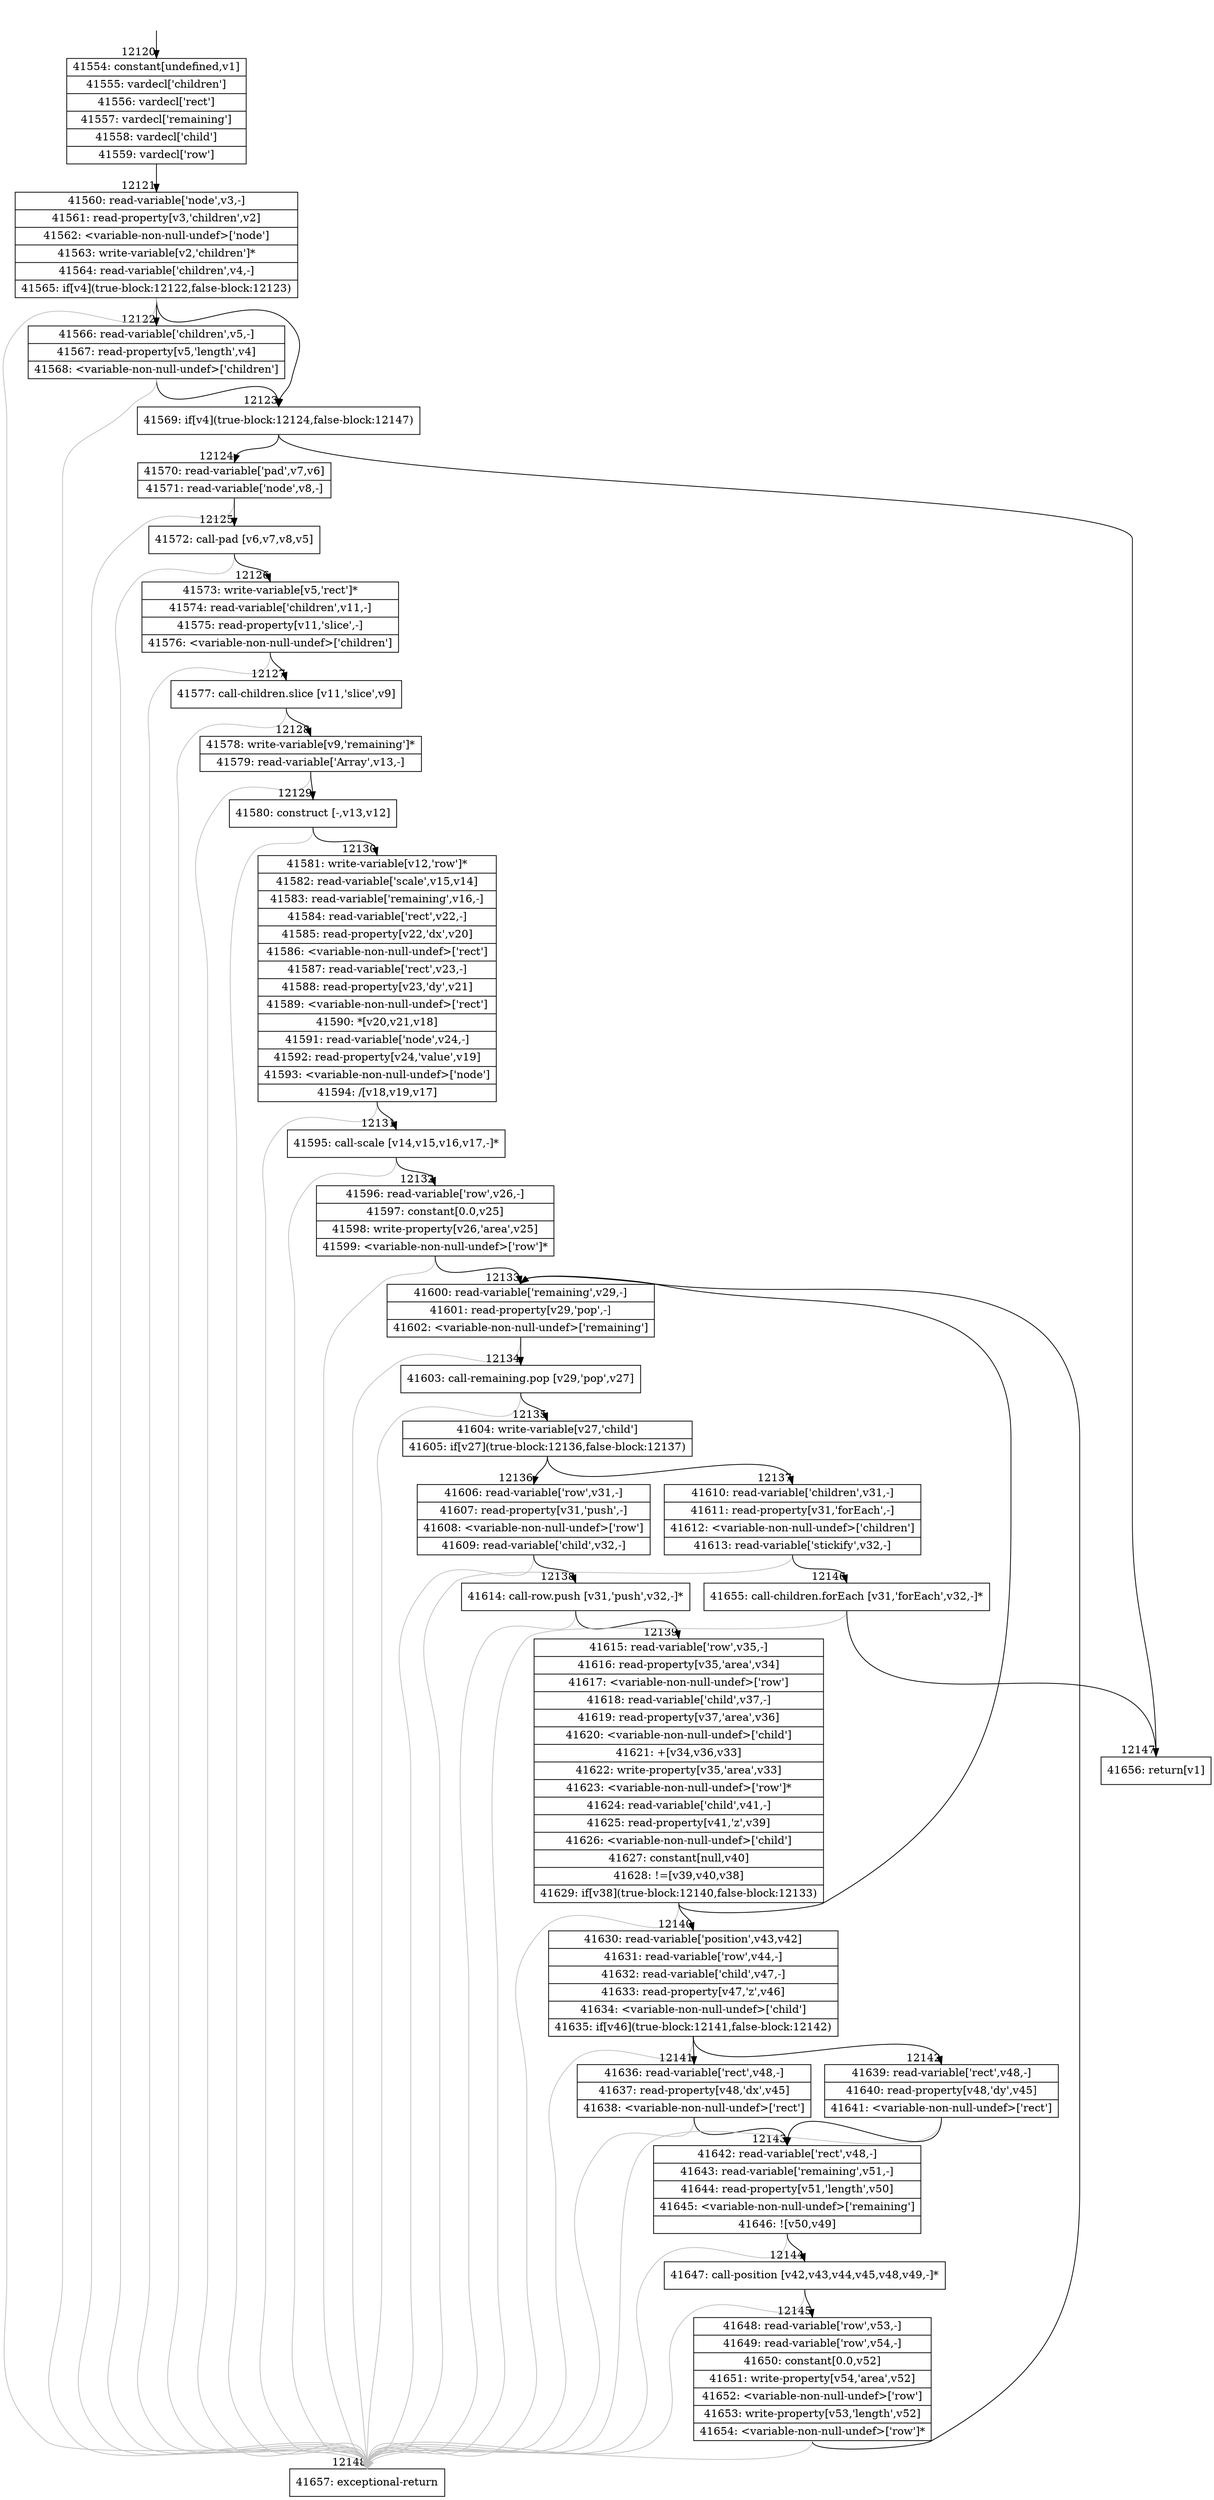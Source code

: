 digraph {
rankdir="TD"
BB_entry1118[shape=none,label=""];
BB_entry1118 -> BB12120 [tailport=s, headport=n, headlabel="    12120"]
BB12120 [shape=record label="{41554: constant[undefined,v1]|41555: vardecl['children']|41556: vardecl['rect']|41557: vardecl['remaining']|41558: vardecl['child']|41559: vardecl['row']}" ] 
BB12120 -> BB12121 [tailport=s, headport=n, headlabel="      12121"]
BB12121 [shape=record label="{41560: read-variable['node',v3,-]|41561: read-property[v3,'children',v2]|41562: \<variable-non-null-undef\>['node']|41563: write-variable[v2,'children']*|41564: read-variable['children',v4,-]|41565: if[v4](true-block:12122,false-block:12123)}" ] 
BB12121 -> BB12123 [tailport=s, headport=n, headlabel="      12123"]
BB12121 -> BB12122 [tailport=s, headport=n, headlabel="      12122"]
BB12121 -> BB12148 [tailport=s, headport=n, color=gray, headlabel="      12148"]
BB12122 [shape=record label="{41566: read-variable['children',v5,-]|41567: read-property[v5,'length',v4]|41568: \<variable-non-null-undef\>['children']}" ] 
BB12122 -> BB12123 [tailport=s, headport=n]
BB12122 -> BB12148 [tailport=s, headport=n, color=gray]
BB12123 [shape=record label="{41569: if[v4](true-block:12124,false-block:12147)}" ] 
BB12123 -> BB12124 [tailport=s, headport=n, headlabel="      12124"]
BB12123 -> BB12147 [tailport=s, headport=n, headlabel="      12147"]
BB12124 [shape=record label="{41570: read-variable['pad',v7,v6]|41571: read-variable['node',v8,-]}" ] 
BB12124 -> BB12125 [tailport=s, headport=n, headlabel="      12125"]
BB12124 -> BB12148 [tailport=s, headport=n, color=gray]
BB12125 [shape=record label="{41572: call-pad [v6,v7,v8,v5]}" ] 
BB12125 -> BB12126 [tailport=s, headport=n, headlabel="      12126"]
BB12125 -> BB12148 [tailport=s, headport=n, color=gray]
BB12126 [shape=record label="{41573: write-variable[v5,'rect']*|41574: read-variable['children',v11,-]|41575: read-property[v11,'slice',-]|41576: \<variable-non-null-undef\>['children']}" ] 
BB12126 -> BB12127 [tailport=s, headport=n, headlabel="      12127"]
BB12126 -> BB12148 [tailport=s, headport=n, color=gray]
BB12127 [shape=record label="{41577: call-children.slice [v11,'slice',v9]}" ] 
BB12127 -> BB12128 [tailport=s, headport=n, headlabel="      12128"]
BB12127 -> BB12148 [tailport=s, headport=n, color=gray]
BB12128 [shape=record label="{41578: write-variable[v9,'remaining']*|41579: read-variable['Array',v13,-]}" ] 
BB12128 -> BB12129 [tailport=s, headport=n, headlabel="      12129"]
BB12128 -> BB12148 [tailport=s, headport=n, color=gray]
BB12129 [shape=record label="{41580: construct [-,v13,v12]}" ] 
BB12129 -> BB12130 [tailport=s, headport=n, headlabel="      12130"]
BB12129 -> BB12148 [tailport=s, headport=n, color=gray]
BB12130 [shape=record label="{41581: write-variable[v12,'row']*|41582: read-variable['scale',v15,v14]|41583: read-variable['remaining',v16,-]|41584: read-variable['rect',v22,-]|41585: read-property[v22,'dx',v20]|41586: \<variable-non-null-undef\>['rect']|41587: read-variable['rect',v23,-]|41588: read-property[v23,'dy',v21]|41589: \<variable-non-null-undef\>['rect']|41590: *[v20,v21,v18]|41591: read-variable['node',v24,-]|41592: read-property[v24,'value',v19]|41593: \<variable-non-null-undef\>['node']|41594: /[v18,v19,v17]}" ] 
BB12130 -> BB12131 [tailport=s, headport=n, headlabel="      12131"]
BB12130 -> BB12148 [tailport=s, headport=n, color=gray]
BB12131 [shape=record label="{41595: call-scale [v14,v15,v16,v17,-]*}" ] 
BB12131 -> BB12132 [tailport=s, headport=n, headlabel="      12132"]
BB12131 -> BB12148 [tailport=s, headport=n, color=gray]
BB12132 [shape=record label="{41596: read-variable['row',v26,-]|41597: constant[0.0,v25]|41598: write-property[v26,'area',v25]|41599: \<variable-non-null-undef\>['row']*}" ] 
BB12132 -> BB12133 [tailport=s, headport=n, headlabel="      12133"]
BB12132 -> BB12148 [tailport=s, headport=n, color=gray]
BB12133 [shape=record label="{41600: read-variable['remaining',v29,-]|41601: read-property[v29,'pop',-]|41602: \<variable-non-null-undef\>['remaining']}" ] 
BB12133 -> BB12134 [tailport=s, headport=n, headlabel="      12134"]
BB12133 -> BB12148 [tailport=s, headport=n, color=gray]
BB12134 [shape=record label="{41603: call-remaining.pop [v29,'pop',v27]}" ] 
BB12134 -> BB12135 [tailport=s, headport=n, headlabel="      12135"]
BB12134 -> BB12148 [tailport=s, headport=n, color=gray]
BB12135 [shape=record label="{41604: write-variable[v27,'child']|41605: if[v27](true-block:12136,false-block:12137)}" ] 
BB12135 -> BB12136 [tailport=s, headport=n, headlabel="      12136"]
BB12135 -> BB12137 [tailport=s, headport=n, headlabel="      12137"]
BB12136 [shape=record label="{41606: read-variable['row',v31,-]|41607: read-property[v31,'push',-]|41608: \<variable-non-null-undef\>['row']|41609: read-variable['child',v32,-]}" ] 
BB12136 -> BB12138 [tailport=s, headport=n, headlabel="      12138"]
BB12136 -> BB12148 [tailport=s, headport=n, color=gray]
BB12137 [shape=record label="{41610: read-variable['children',v31,-]|41611: read-property[v31,'forEach',-]|41612: \<variable-non-null-undef\>['children']|41613: read-variable['stickify',v32,-]}" ] 
BB12137 -> BB12146 [tailport=s, headport=n, headlabel="      12146"]
BB12137 -> BB12148 [tailport=s, headport=n, color=gray]
BB12138 [shape=record label="{41614: call-row.push [v31,'push',v32,-]*}" ] 
BB12138 -> BB12139 [tailport=s, headport=n, headlabel="      12139"]
BB12138 -> BB12148 [tailport=s, headport=n, color=gray]
BB12139 [shape=record label="{41615: read-variable['row',v35,-]|41616: read-property[v35,'area',v34]|41617: \<variable-non-null-undef\>['row']|41618: read-variable['child',v37,-]|41619: read-property[v37,'area',v36]|41620: \<variable-non-null-undef\>['child']|41621: +[v34,v36,v33]|41622: write-property[v35,'area',v33]|41623: \<variable-non-null-undef\>['row']*|41624: read-variable['child',v41,-]|41625: read-property[v41,'z',v39]|41626: \<variable-non-null-undef\>['child']|41627: constant[null,v40]|41628: !=[v39,v40,v38]|41629: if[v38](true-block:12140,false-block:12133)}" ] 
BB12139 -> BB12140 [tailport=s, headport=n, headlabel="      12140"]
BB12139 -> BB12133 [tailport=s, headport=n]
BB12139 -> BB12148 [tailport=s, headport=n, color=gray]
BB12140 [shape=record label="{41630: read-variable['position',v43,v42]|41631: read-variable['row',v44,-]|41632: read-variable['child',v47,-]|41633: read-property[v47,'z',v46]|41634: \<variable-non-null-undef\>['child']|41635: if[v46](true-block:12141,false-block:12142)}" ] 
BB12140 -> BB12141 [tailport=s, headport=n, headlabel="      12141"]
BB12140 -> BB12142 [tailport=s, headport=n, headlabel="      12142"]
BB12140 -> BB12148 [tailport=s, headport=n, color=gray]
BB12141 [shape=record label="{41636: read-variable['rect',v48,-]|41637: read-property[v48,'dx',v45]|41638: \<variable-non-null-undef\>['rect']}" ] 
BB12141 -> BB12143 [tailport=s, headport=n, headlabel="      12143"]
BB12141 -> BB12148 [tailport=s, headport=n, color=gray]
BB12142 [shape=record label="{41639: read-variable['rect',v48,-]|41640: read-property[v48,'dy',v45]|41641: \<variable-non-null-undef\>['rect']}" ] 
BB12142 -> BB12143 [tailport=s, headport=n]
BB12142 -> BB12148 [tailport=s, headport=n, color=gray]
BB12143 [shape=record label="{41642: read-variable['rect',v48,-]|41643: read-variable['remaining',v51,-]|41644: read-property[v51,'length',v50]|41645: \<variable-non-null-undef\>['remaining']|41646: ![v50,v49]}" ] 
BB12143 -> BB12144 [tailport=s, headport=n, headlabel="      12144"]
BB12143 -> BB12148 [tailport=s, headport=n, color=gray]
BB12144 [shape=record label="{41647: call-position [v42,v43,v44,v45,v48,v49,-]*}" ] 
BB12144 -> BB12145 [tailport=s, headport=n, headlabel="      12145"]
BB12144 -> BB12148 [tailport=s, headport=n, color=gray]
BB12145 [shape=record label="{41648: read-variable['row',v53,-]|41649: read-variable['row',v54,-]|41650: constant[0.0,v52]|41651: write-property[v54,'area',v52]|41652: \<variable-non-null-undef\>['row']|41653: write-property[v53,'length',v52]|41654: \<variable-non-null-undef\>['row']*}" ] 
BB12145 -> BB12133 [tailport=s, headport=n]
BB12145 -> BB12148 [tailport=s, headport=n, color=gray]
BB12146 [shape=record label="{41655: call-children.forEach [v31,'forEach',v32,-]*}" ] 
BB12146 -> BB12147 [tailport=s, headport=n]
BB12146 -> BB12148 [tailport=s, headport=n, color=gray]
BB12147 [shape=record label="{41656: return[v1]}" ] 
BB12148 [shape=record label="{41657: exceptional-return}" ] 
//#$~ 7272
}
